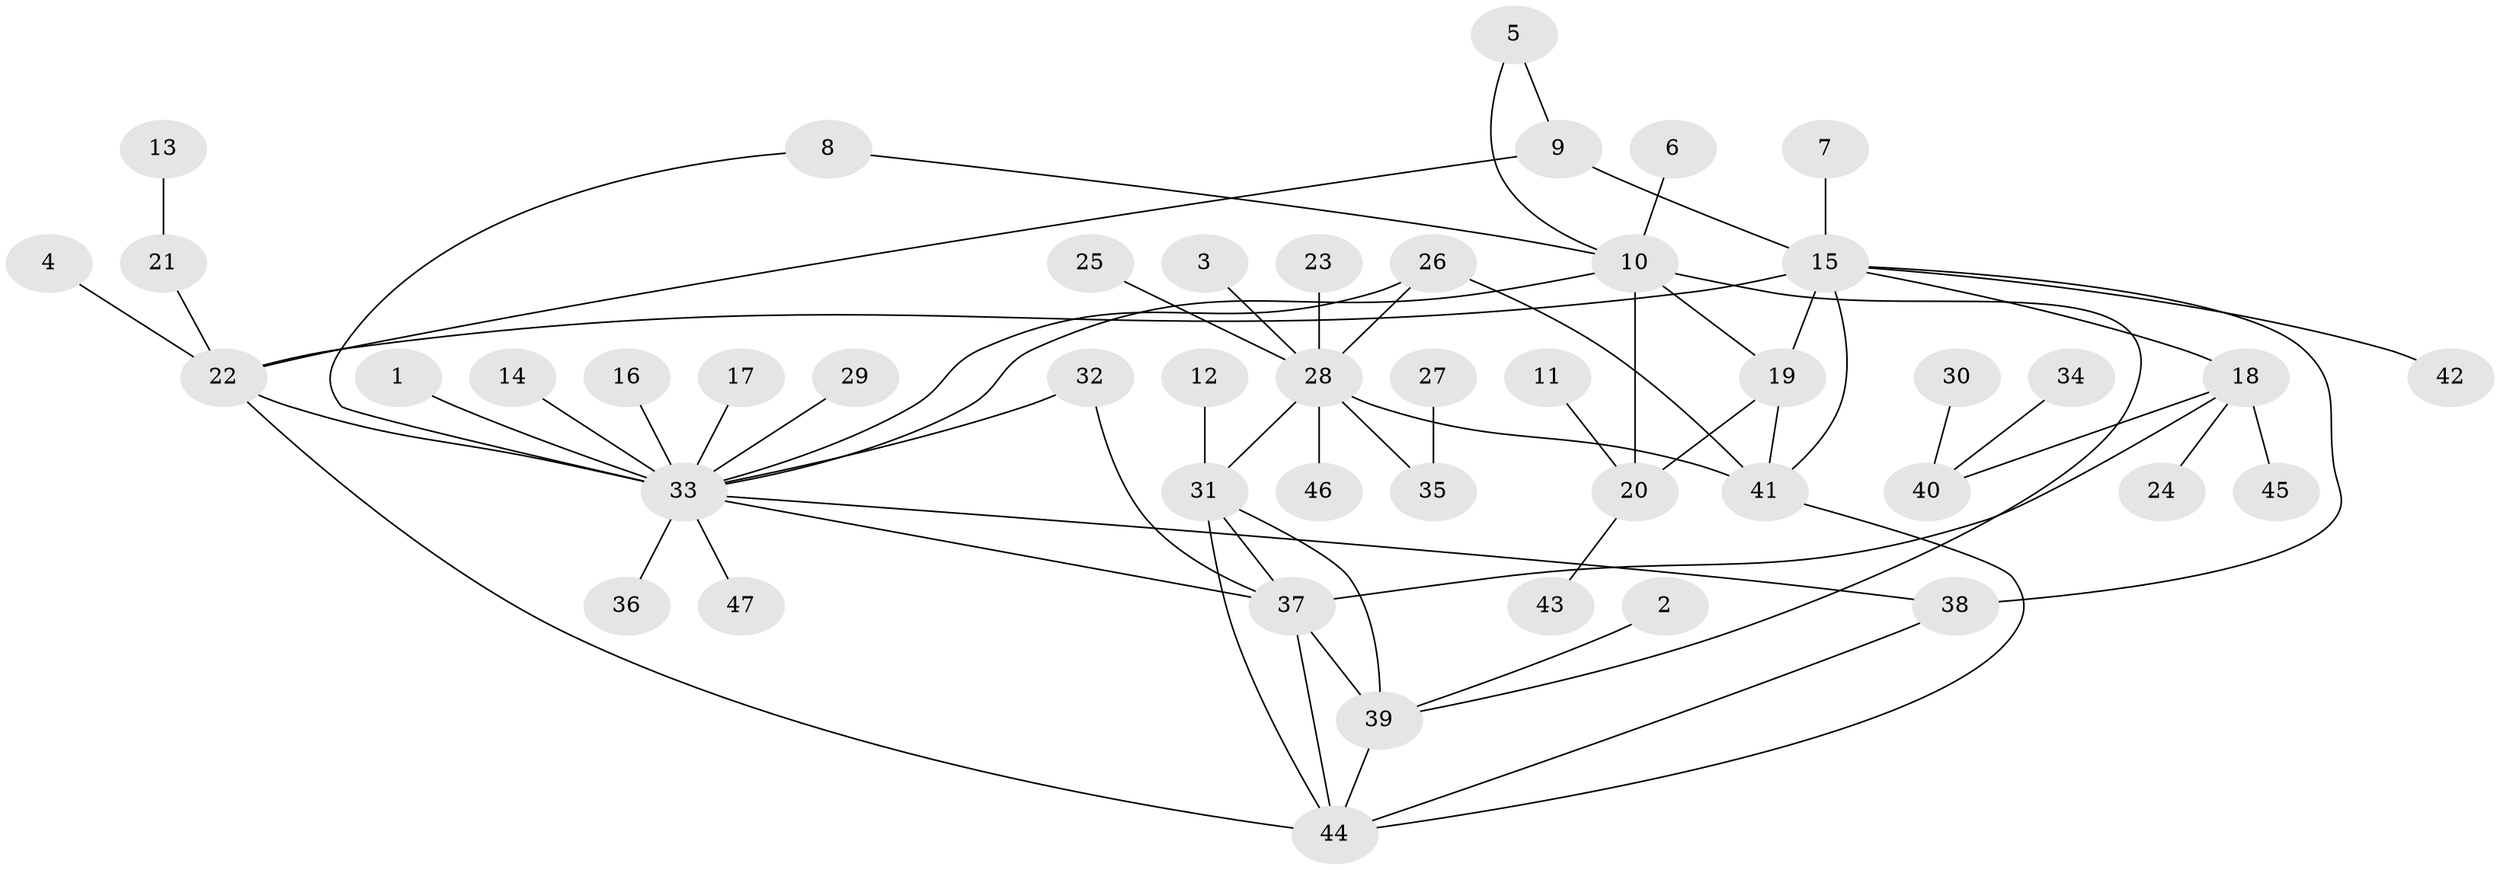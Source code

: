 // original degree distribution, {9: 0.043478260869565216, 6: 0.05434782608695652, 8: 0.03260869565217391, 3: 0.05434782608695652, 5: 0.03260869565217391, 7: 0.021739130434782608, 11: 0.010869565217391304, 2: 0.1956521739130435, 1: 0.532608695652174, 4: 0.021739130434782608}
// Generated by graph-tools (version 1.1) at 2025/50/03/09/25 03:50:41]
// undirected, 47 vertices, 65 edges
graph export_dot {
graph [start="1"]
  node [color=gray90,style=filled];
  1;
  2;
  3;
  4;
  5;
  6;
  7;
  8;
  9;
  10;
  11;
  12;
  13;
  14;
  15;
  16;
  17;
  18;
  19;
  20;
  21;
  22;
  23;
  24;
  25;
  26;
  27;
  28;
  29;
  30;
  31;
  32;
  33;
  34;
  35;
  36;
  37;
  38;
  39;
  40;
  41;
  42;
  43;
  44;
  45;
  46;
  47;
  1 -- 33 [weight=3.0];
  2 -- 39 [weight=1.0];
  3 -- 28 [weight=1.0];
  4 -- 22 [weight=1.0];
  5 -- 9 [weight=1.0];
  5 -- 10 [weight=1.0];
  6 -- 10 [weight=1.0];
  7 -- 15 [weight=1.0];
  8 -- 10 [weight=1.0];
  8 -- 33 [weight=1.0];
  9 -- 15 [weight=2.0];
  9 -- 22 [weight=2.0];
  10 -- 19 [weight=2.0];
  10 -- 20 [weight=2.0];
  10 -- 33 [weight=1.0];
  10 -- 39 [weight=1.0];
  11 -- 20 [weight=1.0];
  12 -- 31 [weight=1.0];
  13 -- 21 [weight=1.0];
  14 -- 33 [weight=1.0];
  15 -- 18 [weight=1.0];
  15 -- 19 [weight=1.0];
  15 -- 22 [weight=1.0];
  15 -- 38 [weight=1.0];
  15 -- 41 [weight=1.0];
  15 -- 42 [weight=1.0];
  16 -- 33 [weight=1.0];
  17 -- 33 [weight=1.0];
  18 -- 24 [weight=1.0];
  18 -- 37 [weight=1.0];
  18 -- 40 [weight=1.0];
  18 -- 45 [weight=1.0];
  19 -- 20 [weight=1.0];
  19 -- 41 [weight=1.0];
  20 -- 43 [weight=1.0];
  21 -- 22 [weight=1.0];
  22 -- 33 [weight=1.0];
  22 -- 44 [weight=1.0];
  23 -- 28 [weight=1.0];
  25 -- 28 [weight=1.0];
  26 -- 28 [weight=2.0];
  26 -- 33 [weight=1.0];
  26 -- 41 [weight=1.0];
  27 -- 35 [weight=1.0];
  28 -- 31 [weight=1.0];
  28 -- 35 [weight=1.0];
  28 -- 41 [weight=2.0];
  28 -- 46 [weight=1.0];
  29 -- 33 [weight=1.0];
  30 -- 40 [weight=1.0];
  31 -- 37 [weight=1.0];
  31 -- 39 [weight=1.0];
  31 -- 44 [weight=1.0];
  32 -- 33 [weight=1.0];
  32 -- 37 [weight=1.0];
  33 -- 36 [weight=1.0];
  33 -- 37 [weight=1.0];
  33 -- 38 [weight=1.0];
  33 -- 47 [weight=1.0];
  34 -- 40 [weight=1.0];
  37 -- 39 [weight=1.0];
  37 -- 44 [weight=1.0];
  38 -- 44 [weight=1.0];
  39 -- 44 [weight=1.0];
  41 -- 44 [weight=1.0];
}
